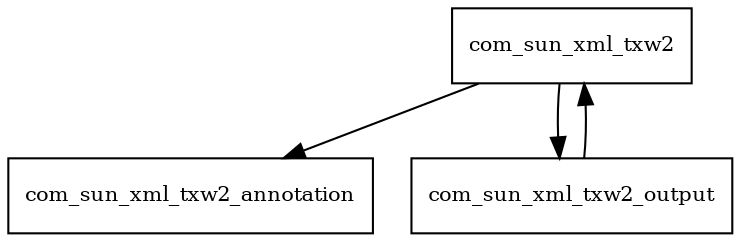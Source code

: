 digraph txw2_20110809_redhat_4_package_dependencies {
  node [shape = box, fontsize=10.0];
  com_sun_xml_txw2 -> com_sun_xml_txw2_annotation;
  com_sun_xml_txw2 -> com_sun_xml_txw2_output;
  com_sun_xml_txw2_output -> com_sun_xml_txw2;
}
